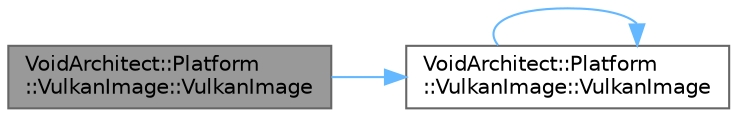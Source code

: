 digraph "VoidArchitect::Platform::VulkanImage::VulkanImage"
{
 // LATEX_PDF_SIZE
  bgcolor="transparent";
  edge [fontname=Helvetica,fontsize=10,labelfontname=Helvetica,labelfontsize=10];
  node [fontname=Helvetica,fontsize=10,shape=box,height=0.2,width=0.4];
  rankdir="LR";
  Node1 [id="Node000001",label="VoidArchitect::Platform\l::VulkanImage::VulkanImage",height=0.2,width=0.4,color="gray40", fillcolor="grey60", style="filled", fontcolor="black",tooltip=" "];
  Node1 -> Node2 [id="edge3_Node000001_Node000002",color="steelblue1",style="solid",tooltip=" "];
  Node2 [id="Node000002",label="VoidArchitect::Platform\l::VulkanImage::VulkanImage",height=0.2,width=0.4,color="grey40", fillcolor="white", style="filled",URL="$class_void_architect_1_1_platform_1_1_vulkan_image.html#adc91cb4d542c9b1eb0902a02cf5b41d5",tooltip=" "];
  Node2 -> Node2 [id="edge4_Node000002_Node000002",color="steelblue1",style="solid",tooltip=" "];
}
